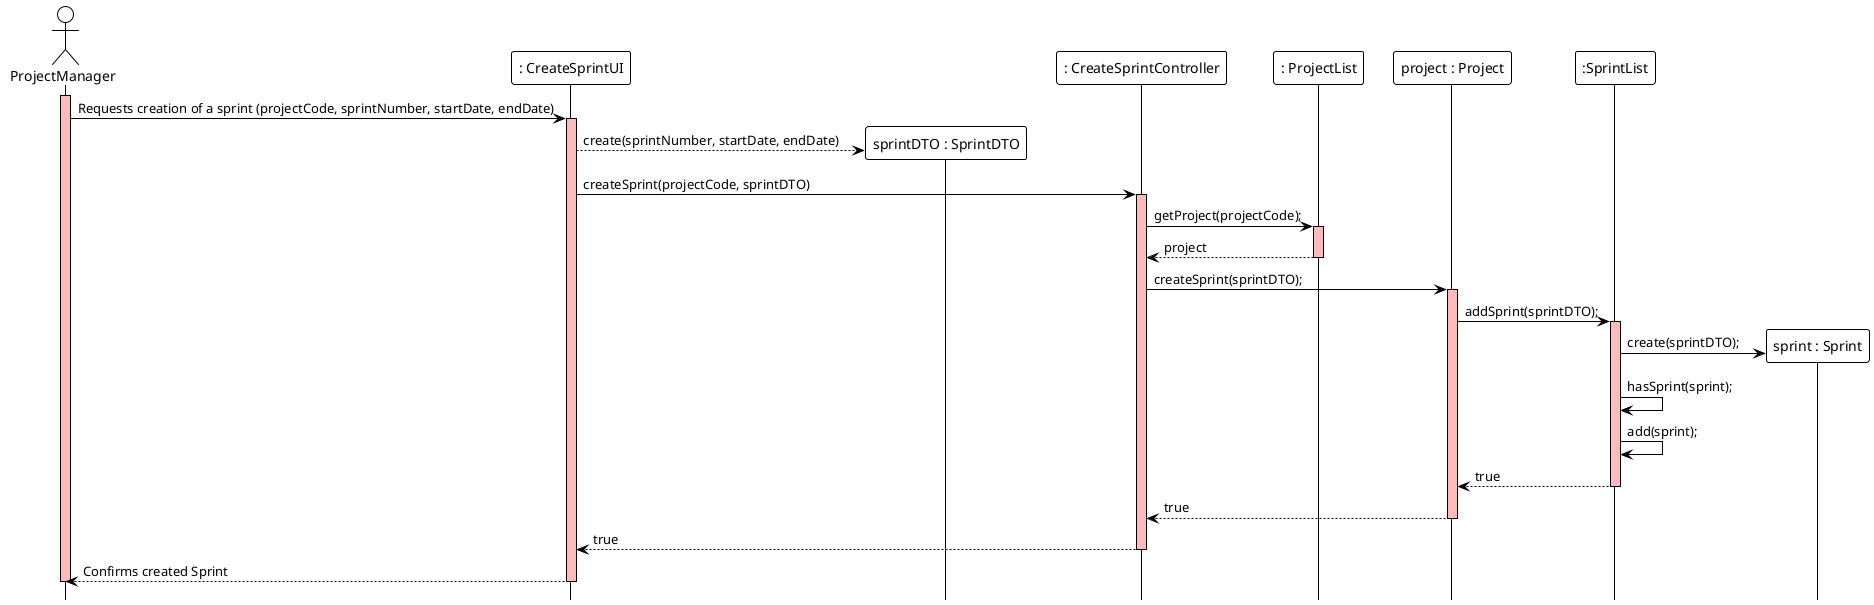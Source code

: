 @startuml
!theme plain
hide footbox

actor ProjectManager as User
participant ": CreateSprintUI" as UI
participant "sprintDTO : SprintDTO" as DTO
participant ": CreateSprintController" as Controller
participant ": ProjectList" as ProjectList
participant "project : Project" as Project
participant ":SprintList" as SprintList
participant "sprint : Sprint" as Sprint

activate User #FFBBBB
User ->  UI: Requests creation of a sprint (projectCode, sprintNumber, startDate, endDate)

activate UI #FFBBBB
UI --> DTO **: create(sprintNumber, startDate, endDate)
UI -> Controller: createSprint(projectCode, sprintDTO)
activate Controller #FFBBBB

Controller -> ProjectList: getProject(projectCode);
activate ProjectList #FFBBBB
ProjectList --> Controller: project
deactivate ProjectList
Controller -> Project: createSprint(sprintDTO);
activate Project #FFBBBB

Project -> SprintList: addSprint(sprintDTO);
activate SprintList #FFBBBB

SprintList -> Sprint **: create(sprintDTO);
SprintList -> SprintList: hasSprint(sprint);
SprintList -> SprintList: add(sprint);

SprintList --> Project: true
deactivate SprintList

Project --> Controller: true
deactivate Project

Controller --> UI : true
deactivate Controller

UI --> User: Confirms created Sprint
deactivate UI
deactivate User #FFBBBB
@enduml